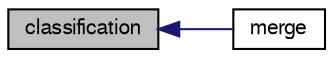 digraph "classification"
{
  bgcolor="transparent";
  edge [fontname="FreeSans",fontsize="10",labelfontname="FreeSans",labelfontsize="10"];
  node [fontname="FreeSans",fontsize="10",shape=record];
  rankdir="LR";
  Node1 [label="classification",height=0.2,width=0.4,color="black", fillcolor="grey75", style="filled" fontcolor="black"];
  Node1 -> Node2 [dir="back",color="midnightblue",fontsize="10",style="solid",fontname="FreeSans"];
  Node2 [label="merge",height=0.2,width=0.4,color="black",URL="$a00593.html#a987539e16097f548da5dde54bbc38a40",tooltip="Merge (or override) edge intersection for a subset. "];
}
